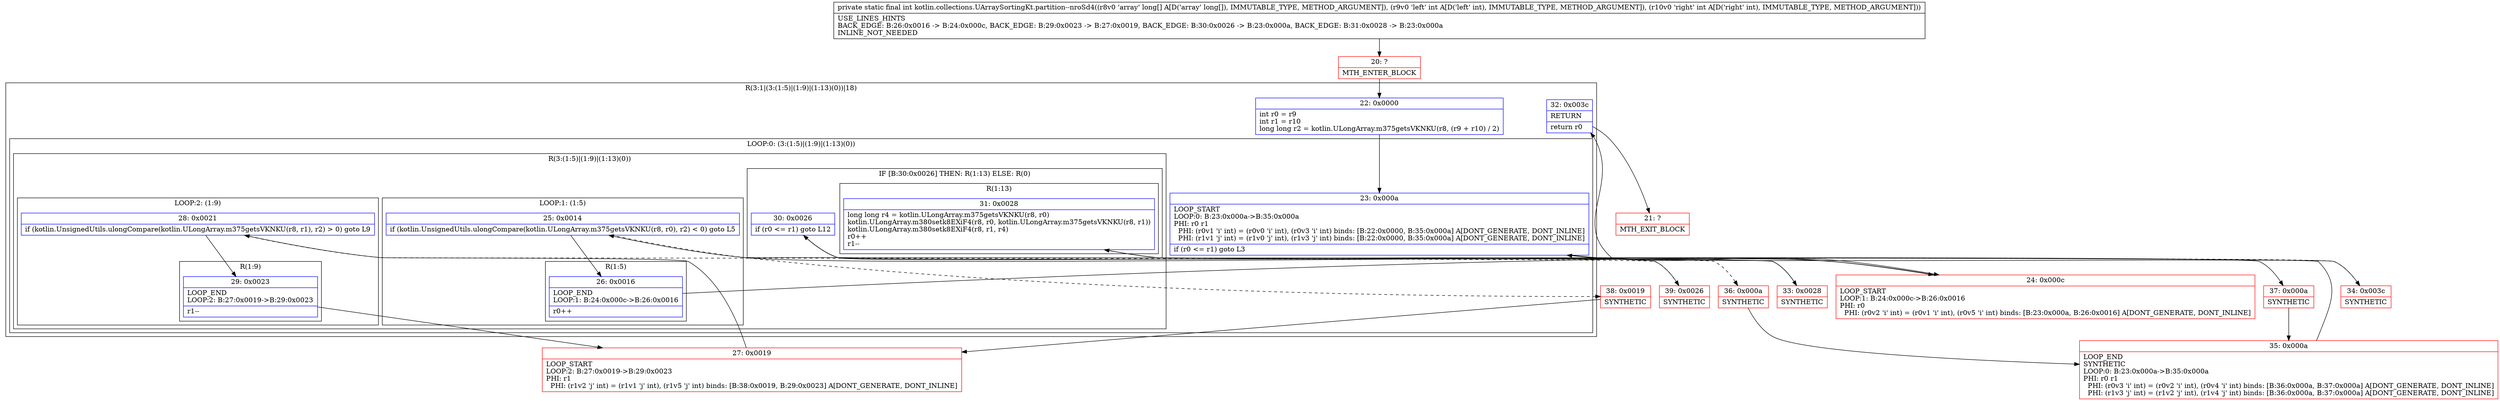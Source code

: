 digraph "CFG forkotlin.collections.UArraySortingKt.partition\-\-nroSd4([JII)I" {
subgraph cluster_Region_1047764112 {
label = "R(3:1|(3:(1:5)|(1:9)|(1:13)(0))|18)";
node [shape=record,color=blue];
Node_22 [shape=record,label="{22\:\ 0x0000|int r0 = r9\lint r1 = r10\llong long r2 = kotlin.ULongArray.m375getsVKNKU(r8, (r9 + r10) \/ 2)\l}"];
subgraph cluster_LoopRegion_210909106 {
label = "LOOP:0: (3:(1:5)|(1:9)|(1:13)(0))";
node [shape=record,color=blue];
Node_23 [shape=record,label="{23\:\ 0x000a|LOOP_START\lLOOP:0: B:23:0x000a\-\>B:35:0x000a\lPHI: r0 r1 \l  PHI: (r0v1 'i' int) = (r0v0 'i' int), (r0v3 'i' int) binds: [B:22:0x0000, B:35:0x000a] A[DONT_GENERATE, DONT_INLINE]\l  PHI: (r1v1 'j' int) = (r1v0 'j' int), (r1v3 'j' int) binds: [B:22:0x0000, B:35:0x000a] A[DONT_GENERATE, DONT_INLINE]\l|if (r0 \<= r1) goto L3\l}"];
subgraph cluster_Region_1379736352 {
label = "R(3:(1:5)|(1:9)|(1:13)(0))";
node [shape=record,color=blue];
subgraph cluster_LoopRegion_782740908 {
label = "LOOP:1: (1:5)";
node [shape=record,color=blue];
Node_25 [shape=record,label="{25\:\ 0x0014|if (kotlin.UnsignedUtils.ulongCompare(kotlin.ULongArray.m375getsVKNKU(r8, r0), r2) \< 0) goto L5\l}"];
subgraph cluster_Region_1765114640 {
label = "R(1:5)";
node [shape=record,color=blue];
Node_26 [shape=record,label="{26\:\ 0x0016|LOOP_END\lLOOP:1: B:24:0x000c\-\>B:26:0x0016\l|r0++\l}"];
}
}
subgraph cluster_LoopRegion_1256016848 {
label = "LOOP:2: (1:9)";
node [shape=record,color=blue];
Node_28 [shape=record,label="{28\:\ 0x0021|if (kotlin.UnsignedUtils.ulongCompare(kotlin.ULongArray.m375getsVKNKU(r8, r1), r2) \> 0) goto L9\l}"];
subgraph cluster_Region_1475332408 {
label = "R(1:9)";
node [shape=record,color=blue];
Node_29 [shape=record,label="{29\:\ 0x0023|LOOP_END\lLOOP:2: B:27:0x0019\-\>B:29:0x0023\l|r1\-\-\l}"];
}
}
subgraph cluster_IfRegion_302511467 {
label = "IF [B:30:0x0026] THEN: R(1:13) ELSE: R(0)";
node [shape=record,color=blue];
Node_30 [shape=record,label="{30\:\ 0x0026|if (r0 \<= r1) goto L12\l}"];
subgraph cluster_Region_177656146 {
label = "R(1:13)";
node [shape=record,color=blue];
Node_31 [shape=record,label="{31\:\ 0x0028|long long r4 = kotlin.ULongArray.m375getsVKNKU(r8, r0)\lkotlin.ULongArray.m380setk8EXiF4(r8, r0, kotlin.ULongArray.m375getsVKNKU(r8, r1))\lkotlin.ULongArray.m380setk8EXiF4(r8, r1, r4)\lr0++\lr1\-\-\l}"];
}
subgraph cluster_Region_983074087 {
label = "R(0)";
node [shape=record,color=blue];
}
}
}
}
Node_32 [shape=record,label="{32\:\ 0x003c|RETURN\l|return r0\l}"];
}
Node_20 [shape=record,color=red,label="{20\:\ ?|MTH_ENTER_BLOCK\l}"];
Node_24 [shape=record,color=red,label="{24\:\ 0x000c|LOOP_START\lLOOP:1: B:24:0x000c\-\>B:26:0x0016\lPHI: r0 \l  PHI: (r0v2 'i' int) = (r0v1 'i' int), (r0v5 'i' int) binds: [B:23:0x000a, B:26:0x0016] A[DONT_GENERATE, DONT_INLINE]\l}"];
Node_38 [shape=record,color=red,label="{38\:\ 0x0019|SYNTHETIC\l}"];
Node_27 [shape=record,color=red,label="{27\:\ 0x0019|LOOP_START\lLOOP:2: B:27:0x0019\-\>B:29:0x0023\lPHI: r1 \l  PHI: (r1v2 'j' int) = (r1v1 'j' int), (r1v5 'j' int) binds: [B:38:0x0019, B:29:0x0023] A[DONT_GENERATE, DONT_INLINE]\l}"];
Node_39 [shape=record,color=red,label="{39\:\ 0x0026|SYNTHETIC\l}"];
Node_33 [shape=record,color=red,label="{33\:\ 0x0028|SYNTHETIC\l}"];
Node_37 [shape=record,color=red,label="{37\:\ 0x000a|SYNTHETIC\l}"];
Node_35 [shape=record,color=red,label="{35\:\ 0x000a|LOOP_END\lSYNTHETIC\lLOOP:0: B:23:0x000a\-\>B:35:0x000a\lPHI: r0 r1 \l  PHI: (r0v3 'i' int) = (r0v2 'i' int), (r0v4 'i' int) binds: [B:36:0x000a, B:37:0x000a] A[DONT_GENERATE, DONT_INLINE]\l  PHI: (r1v3 'j' int) = (r1v2 'j' int), (r1v4 'j' int) binds: [B:36:0x000a, B:37:0x000a] A[DONT_GENERATE, DONT_INLINE]\l}"];
Node_36 [shape=record,color=red,label="{36\:\ 0x000a|SYNTHETIC\l}"];
Node_34 [shape=record,color=red,label="{34\:\ 0x003c|SYNTHETIC\l}"];
Node_21 [shape=record,color=red,label="{21\:\ ?|MTH_EXIT_BLOCK\l}"];
MethodNode[shape=record,label="{private static final int kotlin.collections.UArraySortingKt.partition\-\-nroSd4((r8v0 'array' long[] A[D('array' long[]), IMMUTABLE_TYPE, METHOD_ARGUMENT]), (r9v0 'left' int A[D('left' int), IMMUTABLE_TYPE, METHOD_ARGUMENT]), (r10v0 'right' int A[D('right' int), IMMUTABLE_TYPE, METHOD_ARGUMENT]))  | USE_LINES_HINTS\lBACK_EDGE: B:26:0x0016 \-\> B:24:0x000c, BACK_EDGE: B:29:0x0023 \-\> B:27:0x0019, BACK_EDGE: B:30:0x0026 \-\> B:23:0x000a, BACK_EDGE: B:31:0x0028 \-\> B:23:0x000a\lINLINE_NOT_NEEDED\l}"];
MethodNode -> Node_20;Node_22 -> Node_23;
Node_23 -> Node_24;
Node_23 -> Node_34[style=dashed];
Node_25 -> Node_26;
Node_25 -> Node_38[style=dashed];
Node_26 -> Node_24;
Node_28 -> Node_29;
Node_28 -> Node_39[style=dashed];
Node_29 -> Node_27;
Node_30 -> Node_33;
Node_30 -> Node_36[style=dashed];
Node_31 -> Node_37;
Node_32 -> Node_21;
Node_20 -> Node_22;
Node_24 -> Node_25;
Node_38 -> Node_27;
Node_27 -> Node_28;
Node_39 -> Node_30;
Node_33 -> Node_31;
Node_37 -> Node_35;
Node_35 -> Node_23;
Node_36 -> Node_35;
Node_34 -> Node_32;
}

